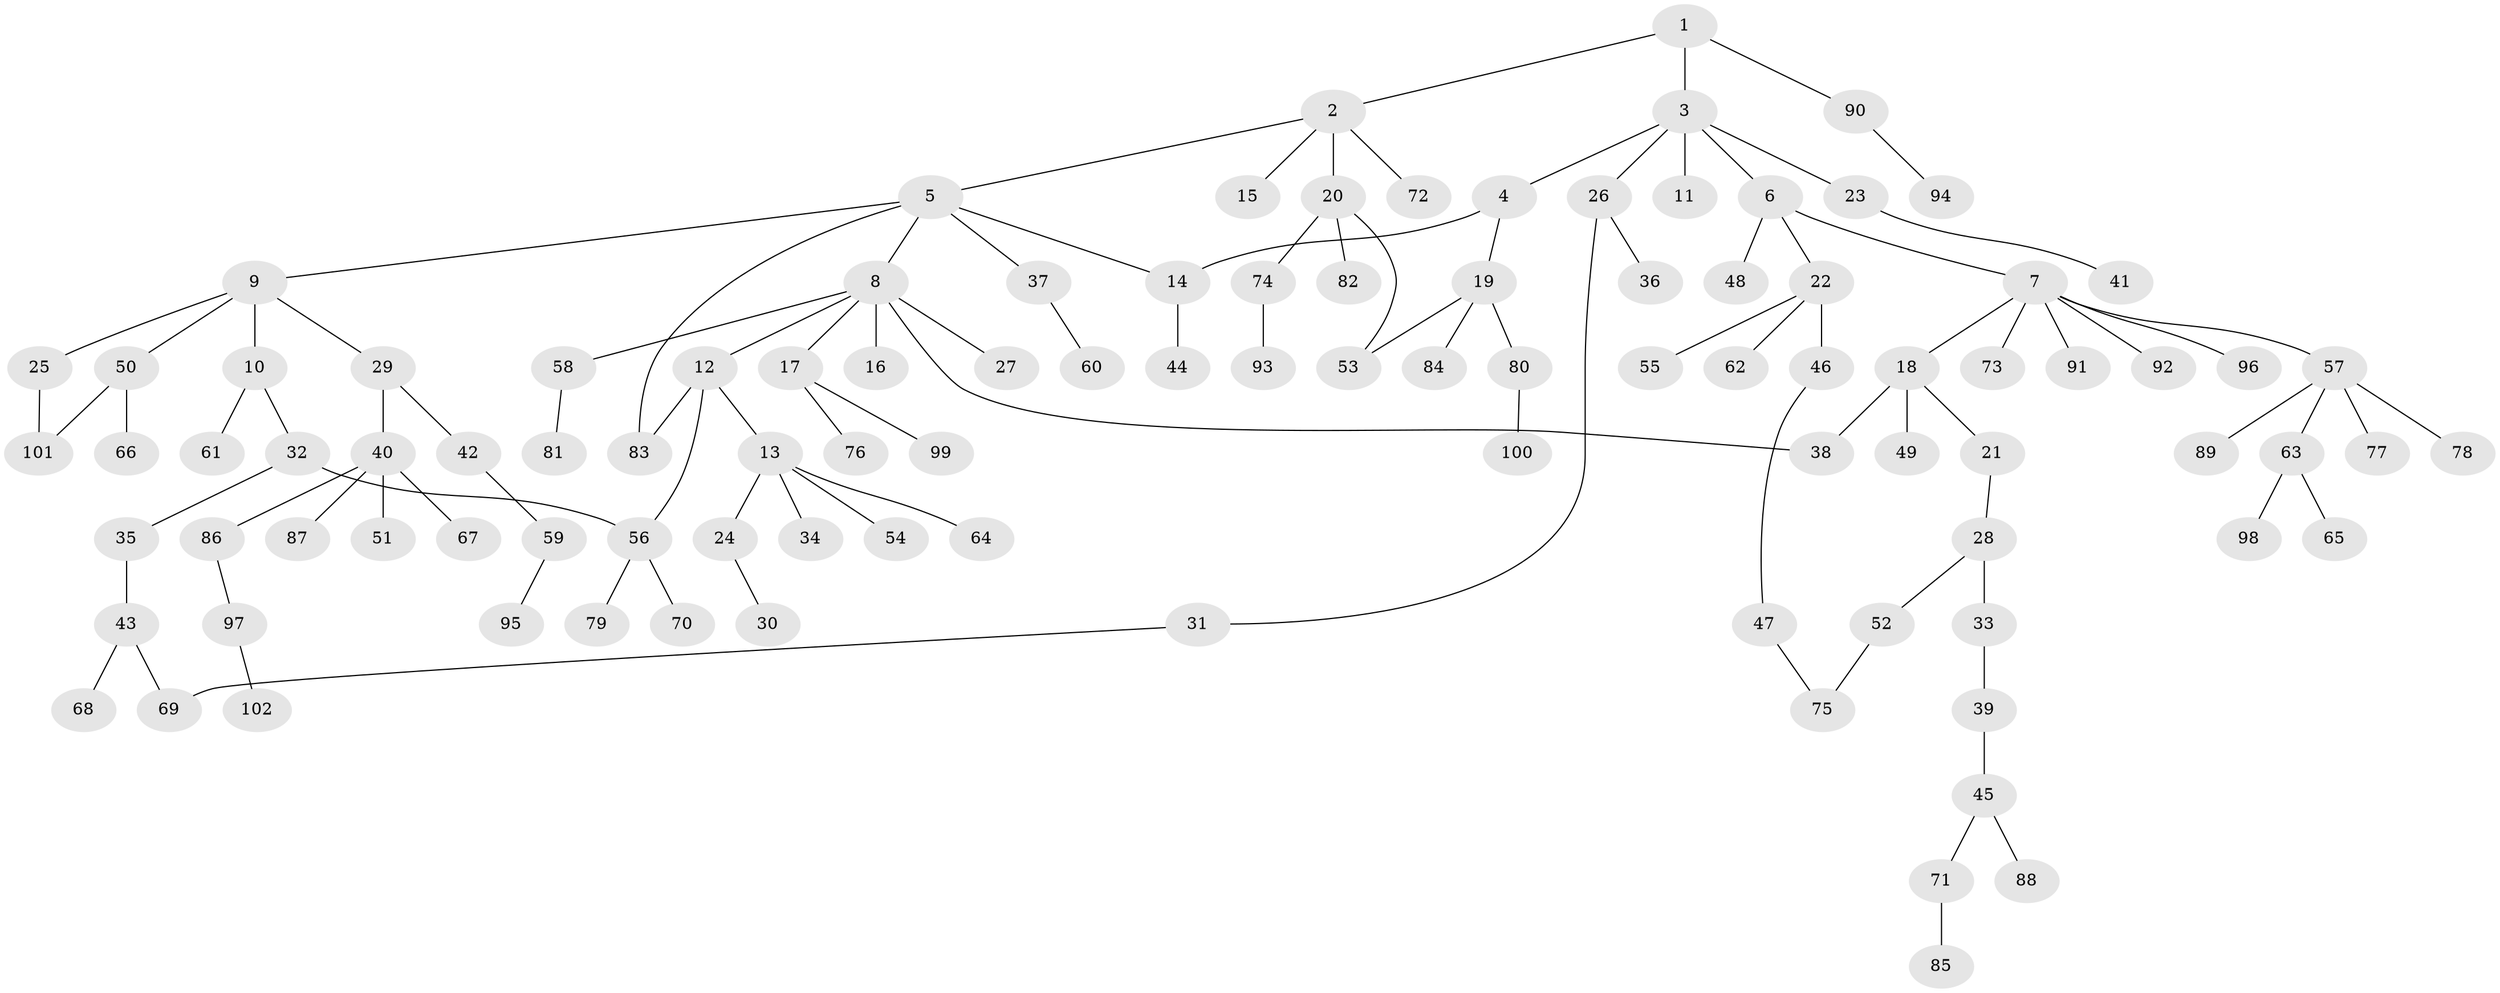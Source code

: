 // Generated by graph-tools (version 1.1) at 2025/01/03/09/25 03:01:06]
// undirected, 102 vertices, 109 edges
graph export_dot {
graph [start="1"]
  node [color=gray90,style=filled];
  1;
  2;
  3;
  4;
  5;
  6;
  7;
  8;
  9;
  10;
  11;
  12;
  13;
  14;
  15;
  16;
  17;
  18;
  19;
  20;
  21;
  22;
  23;
  24;
  25;
  26;
  27;
  28;
  29;
  30;
  31;
  32;
  33;
  34;
  35;
  36;
  37;
  38;
  39;
  40;
  41;
  42;
  43;
  44;
  45;
  46;
  47;
  48;
  49;
  50;
  51;
  52;
  53;
  54;
  55;
  56;
  57;
  58;
  59;
  60;
  61;
  62;
  63;
  64;
  65;
  66;
  67;
  68;
  69;
  70;
  71;
  72;
  73;
  74;
  75;
  76;
  77;
  78;
  79;
  80;
  81;
  82;
  83;
  84;
  85;
  86;
  87;
  88;
  89;
  90;
  91;
  92;
  93;
  94;
  95;
  96;
  97;
  98;
  99;
  100;
  101;
  102;
  1 -- 2;
  1 -- 3;
  1 -- 90;
  2 -- 5;
  2 -- 15;
  2 -- 20;
  2 -- 72;
  3 -- 4;
  3 -- 6;
  3 -- 11;
  3 -- 23;
  3 -- 26;
  4 -- 19;
  4 -- 14;
  5 -- 8;
  5 -- 9;
  5 -- 14;
  5 -- 37;
  5 -- 83;
  6 -- 7;
  6 -- 22;
  6 -- 48;
  7 -- 18;
  7 -- 57;
  7 -- 73;
  7 -- 91;
  7 -- 92;
  7 -- 96;
  8 -- 12;
  8 -- 16;
  8 -- 17;
  8 -- 27;
  8 -- 38;
  8 -- 58;
  9 -- 10;
  9 -- 25;
  9 -- 29;
  9 -- 50;
  10 -- 32;
  10 -- 61;
  12 -- 13;
  12 -- 83;
  12 -- 56;
  13 -- 24;
  13 -- 34;
  13 -- 54;
  13 -- 64;
  14 -- 44;
  17 -- 76;
  17 -- 99;
  18 -- 21;
  18 -- 49;
  18 -- 38;
  19 -- 80;
  19 -- 84;
  19 -- 53;
  20 -- 53;
  20 -- 74;
  20 -- 82;
  21 -- 28;
  22 -- 46;
  22 -- 55;
  22 -- 62;
  23 -- 41;
  24 -- 30;
  25 -- 101;
  26 -- 31;
  26 -- 36;
  28 -- 33;
  28 -- 52;
  29 -- 40;
  29 -- 42;
  31 -- 69;
  32 -- 35;
  32 -- 56;
  33 -- 39;
  35 -- 43;
  37 -- 60;
  39 -- 45;
  40 -- 51;
  40 -- 67;
  40 -- 86;
  40 -- 87;
  42 -- 59;
  43 -- 68;
  43 -- 69;
  45 -- 71;
  45 -- 88;
  46 -- 47;
  47 -- 75;
  50 -- 66;
  50 -- 101;
  52 -- 75;
  56 -- 70;
  56 -- 79;
  57 -- 63;
  57 -- 77;
  57 -- 78;
  57 -- 89;
  58 -- 81;
  59 -- 95;
  63 -- 65;
  63 -- 98;
  71 -- 85;
  74 -- 93;
  80 -- 100;
  86 -- 97;
  90 -- 94;
  97 -- 102;
}
